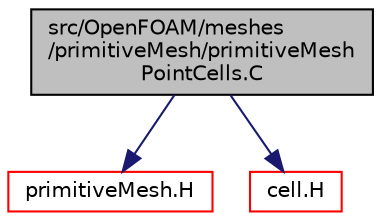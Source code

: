 digraph "src/OpenFOAM/meshes/primitiveMesh/primitiveMeshPointCells.C"
{
  bgcolor="transparent";
  edge [fontname="Helvetica",fontsize="10",labelfontname="Helvetica",labelfontsize="10"];
  node [fontname="Helvetica",fontsize="10",shape=record];
  Node1 [label="src/OpenFOAM/meshes\l/primitiveMesh/primitiveMesh\lPointCells.C",height=0.2,width=0.4,color="black", fillcolor="grey75", style="filled", fontcolor="black"];
  Node1 -> Node2 [color="midnightblue",fontsize="10",style="solid",fontname="Helvetica"];
  Node2 [label="primitiveMesh.H",height=0.2,width=0.4,color="red",URL="$a08848.html"];
  Node1 -> Node3 [color="midnightblue",fontsize="10",style="solid",fontname="Helvetica"];
  Node3 [label="cell.H",height=0.2,width=0.4,color="red",URL="$a08614.html"];
}

